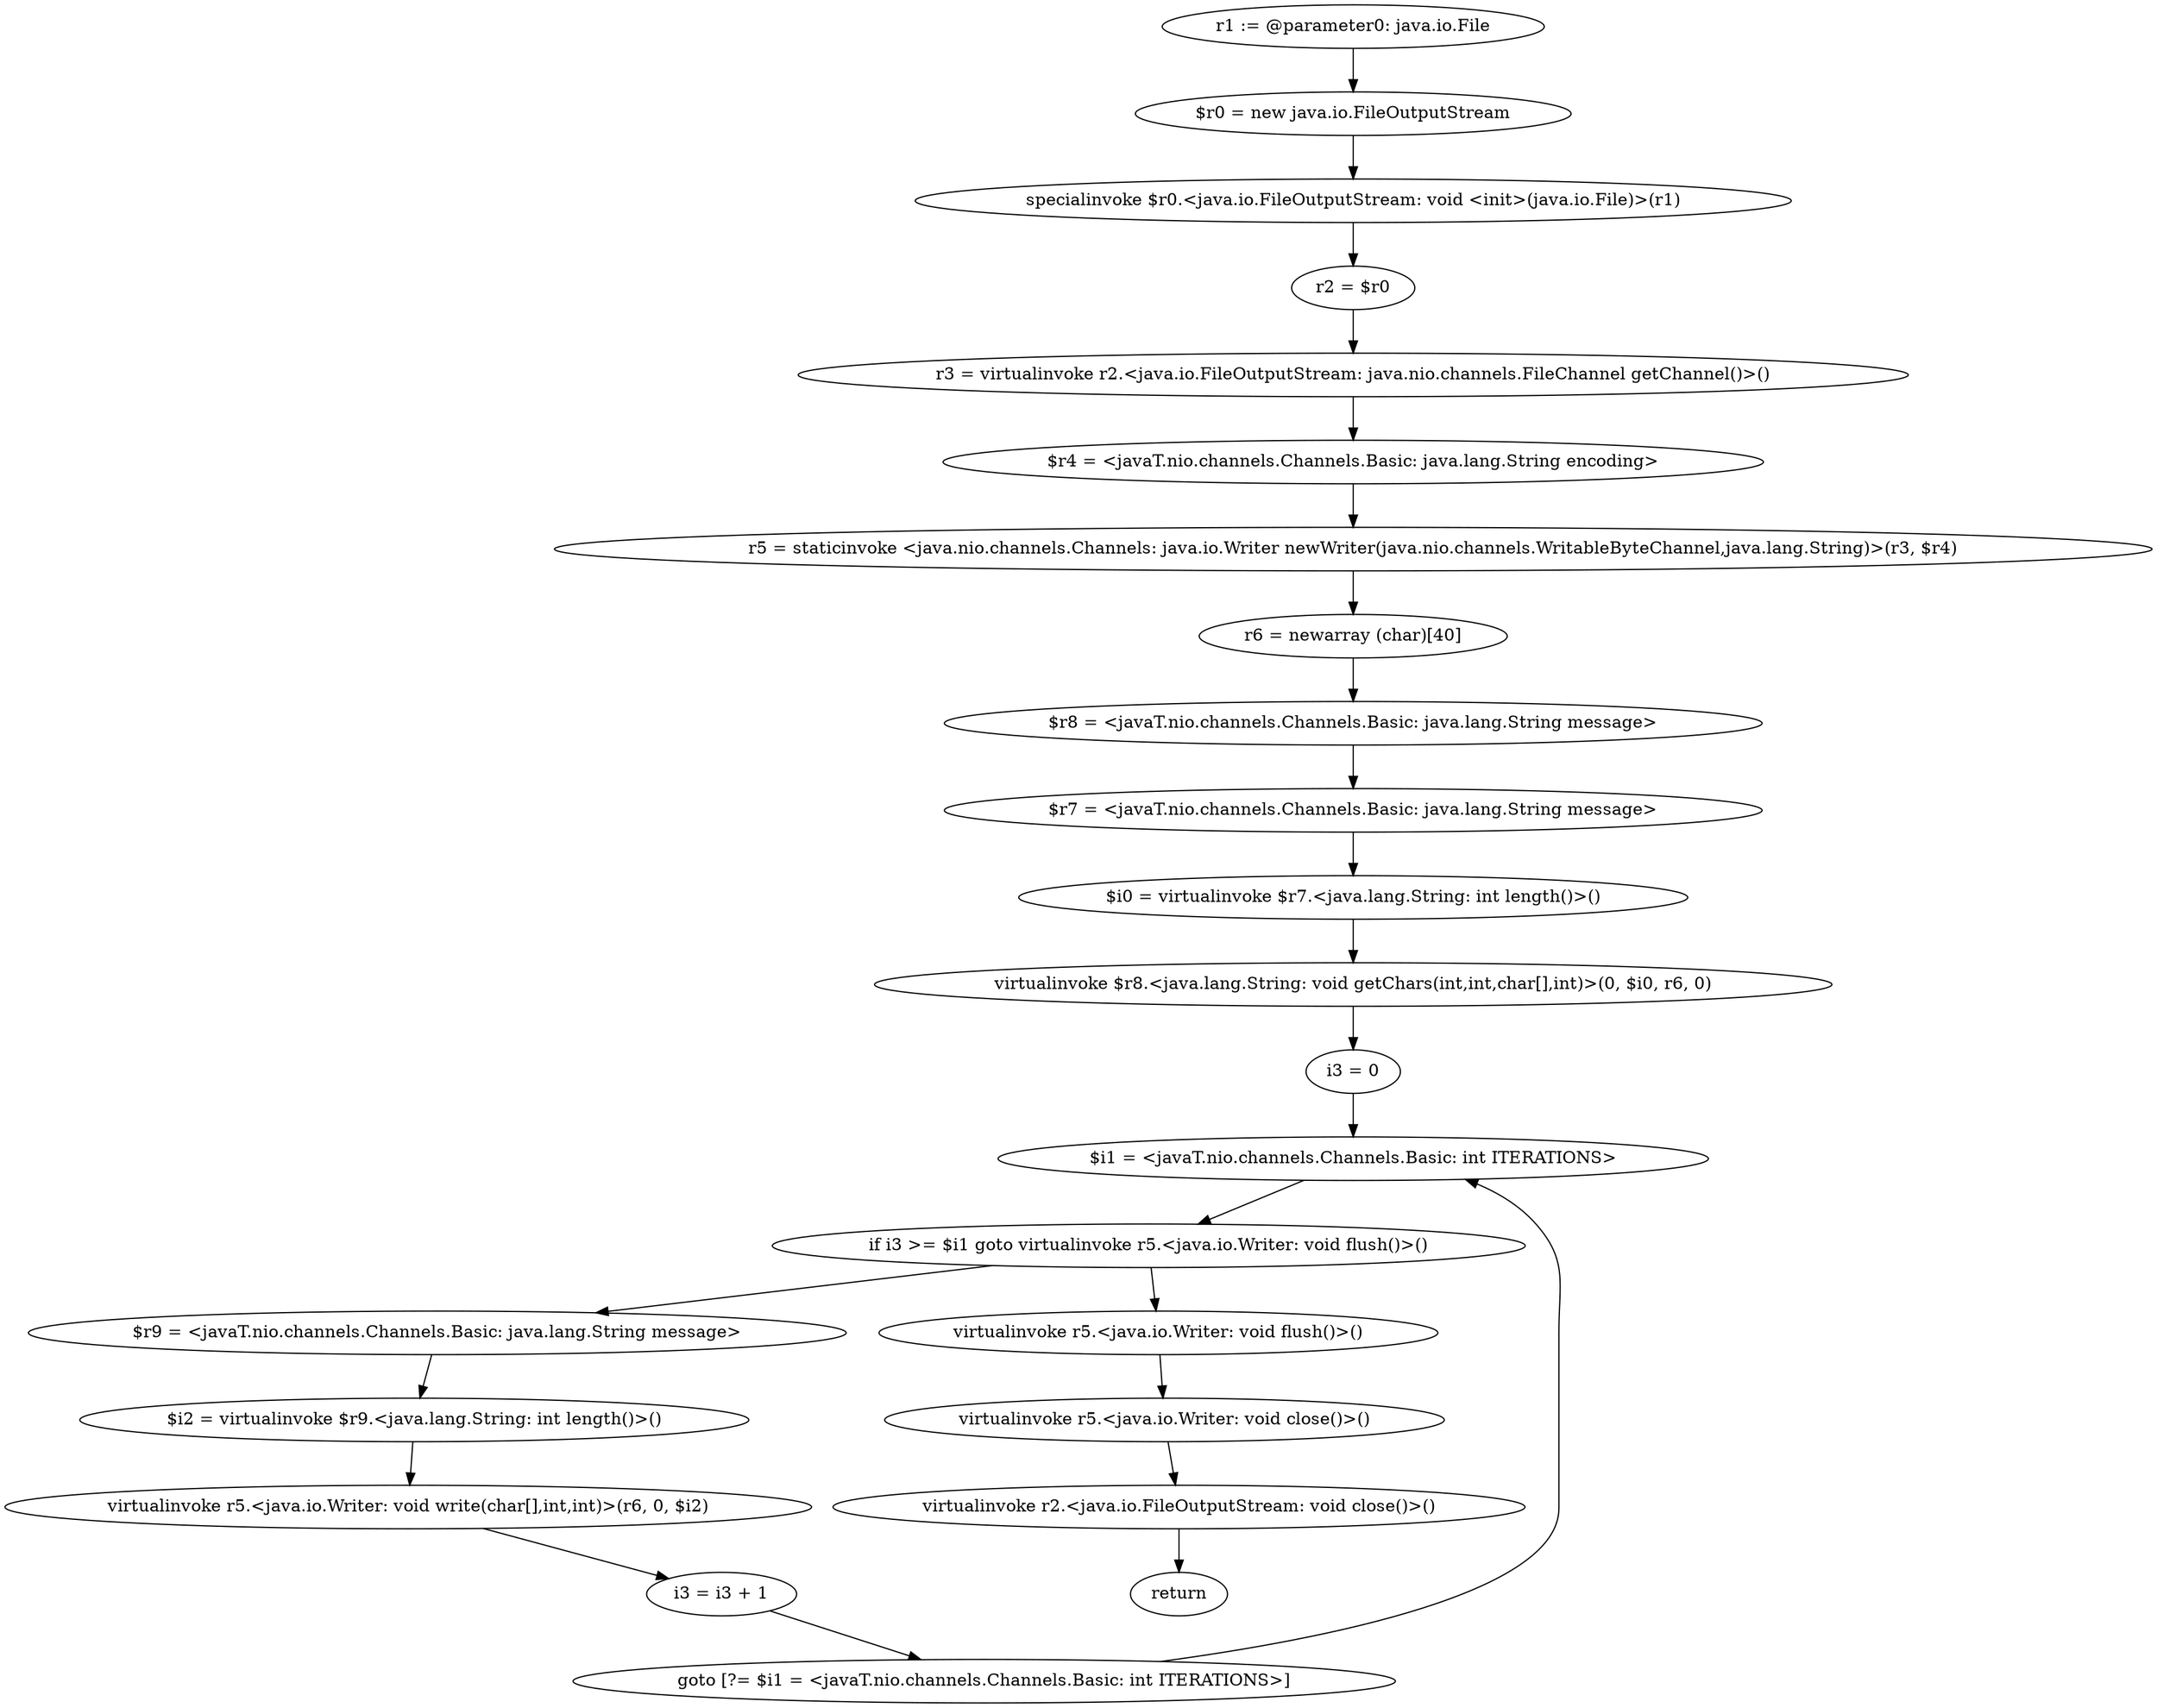 digraph "unitGraph" {
    "r1 := @parameter0: java.io.File"
    "$r0 = new java.io.FileOutputStream"
    "specialinvoke $r0.<java.io.FileOutputStream: void <init>(java.io.File)>(r1)"
    "r2 = $r0"
    "r3 = virtualinvoke r2.<java.io.FileOutputStream: java.nio.channels.FileChannel getChannel()>()"
    "$r4 = <javaT.nio.channels.Channels.Basic: java.lang.String encoding>"
    "r5 = staticinvoke <java.nio.channels.Channels: java.io.Writer newWriter(java.nio.channels.WritableByteChannel,java.lang.String)>(r3, $r4)"
    "r6 = newarray (char)[40]"
    "$r8 = <javaT.nio.channels.Channels.Basic: java.lang.String message>"
    "$r7 = <javaT.nio.channels.Channels.Basic: java.lang.String message>"
    "$i0 = virtualinvoke $r7.<java.lang.String: int length()>()"
    "virtualinvoke $r8.<java.lang.String: void getChars(int,int,char[],int)>(0, $i0, r6, 0)"
    "i3 = 0"
    "$i1 = <javaT.nio.channels.Channels.Basic: int ITERATIONS>"
    "if i3 >= $i1 goto virtualinvoke r5.<java.io.Writer: void flush()>()"
    "$r9 = <javaT.nio.channels.Channels.Basic: java.lang.String message>"
    "$i2 = virtualinvoke $r9.<java.lang.String: int length()>()"
    "virtualinvoke r5.<java.io.Writer: void write(char[],int,int)>(r6, 0, $i2)"
    "i3 = i3 + 1"
    "goto [?= $i1 = <javaT.nio.channels.Channels.Basic: int ITERATIONS>]"
    "virtualinvoke r5.<java.io.Writer: void flush()>()"
    "virtualinvoke r5.<java.io.Writer: void close()>()"
    "virtualinvoke r2.<java.io.FileOutputStream: void close()>()"
    "return"
    "r1 := @parameter0: java.io.File"->"$r0 = new java.io.FileOutputStream";
    "$r0 = new java.io.FileOutputStream"->"specialinvoke $r0.<java.io.FileOutputStream: void <init>(java.io.File)>(r1)";
    "specialinvoke $r0.<java.io.FileOutputStream: void <init>(java.io.File)>(r1)"->"r2 = $r0";
    "r2 = $r0"->"r3 = virtualinvoke r2.<java.io.FileOutputStream: java.nio.channels.FileChannel getChannel()>()";
    "r3 = virtualinvoke r2.<java.io.FileOutputStream: java.nio.channels.FileChannel getChannel()>()"->"$r4 = <javaT.nio.channels.Channels.Basic: java.lang.String encoding>";
    "$r4 = <javaT.nio.channels.Channels.Basic: java.lang.String encoding>"->"r5 = staticinvoke <java.nio.channels.Channels: java.io.Writer newWriter(java.nio.channels.WritableByteChannel,java.lang.String)>(r3, $r4)";
    "r5 = staticinvoke <java.nio.channels.Channels: java.io.Writer newWriter(java.nio.channels.WritableByteChannel,java.lang.String)>(r3, $r4)"->"r6 = newarray (char)[40]";
    "r6 = newarray (char)[40]"->"$r8 = <javaT.nio.channels.Channels.Basic: java.lang.String message>";
    "$r8 = <javaT.nio.channels.Channels.Basic: java.lang.String message>"->"$r7 = <javaT.nio.channels.Channels.Basic: java.lang.String message>";
    "$r7 = <javaT.nio.channels.Channels.Basic: java.lang.String message>"->"$i0 = virtualinvoke $r7.<java.lang.String: int length()>()";
    "$i0 = virtualinvoke $r7.<java.lang.String: int length()>()"->"virtualinvoke $r8.<java.lang.String: void getChars(int,int,char[],int)>(0, $i0, r6, 0)";
    "virtualinvoke $r8.<java.lang.String: void getChars(int,int,char[],int)>(0, $i0, r6, 0)"->"i3 = 0";
    "i3 = 0"->"$i1 = <javaT.nio.channels.Channels.Basic: int ITERATIONS>";
    "$i1 = <javaT.nio.channels.Channels.Basic: int ITERATIONS>"->"if i3 >= $i1 goto virtualinvoke r5.<java.io.Writer: void flush()>()";
    "if i3 >= $i1 goto virtualinvoke r5.<java.io.Writer: void flush()>()"->"$r9 = <javaT.nio.channels.Channels.Basic: java.lang.String message>";
    "if i3 >= $i1 goto virtualinvoke r5.<java.io.Writer: void flush()>()"->"virtualinvoke r5.<java.io.Writer: void flush()>()";
    "$r9 = <javaT.nio.channels.Channels.Basic: java.lang.String message>"->"$i2 = virtualinvoke $r9.<java.lang.String: int length()>()";
    "$i2 = virtualinvoke $r9.<java.lang.String: int length()>()"->"virtualinvoke r5.<java.io.Writer: void write(char[],int,int)>(r6, 0, $i2)";
    "virtualinvoke r5.<java.io.Writer: void write(char[],int,int)>(r6, 0, $i2)"->"i3 = i3 + 1";
    "i3 = i3 + 1"->"goto [?= $i1 = <javaT.nio.channels.Channels.Basic: int ITERATIONS>]";
    "goto [?= $i1 = <javaT.nio.channels.Channels.Basic: int ITERATIONS>]"->"$i1 = <javaT.nio.channels.Channels.Basic: int ITERATIONS>";
    "virtualinvoke r5.<java.io.Writer: void flush()>()"->"virtualinvoke r5.<java.io.Writer: void close()>()";
    "virtualinvoke r5.<java.io.Writer: void close()>()"->"virtualinvoke r2.<java.io.FileOutputStream: void close()>()";
    "virtualinvoke r2.<java.io.FileOutputStream: void close()>()"->"return";
}
